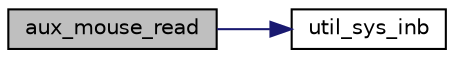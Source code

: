 digraph "aux_mouse_read"
{
 // LATEX_PDF_SIZE
  edge [fontname="Helvetica",fontsize="10",labelfontname="Helvetica",labelfontsize="10"];
  node [fontname="Helvetica",fontsize="10",shape=record];
  rankdir="LR";
  Node1 [label="aux_mouse_read",height=0.2,width=0.4,color="black", fillcolor="grey75", style="filled", fontcolor="black",tooltip="Reads a byte from a specified port related to mouse input."];
  Node1 -> Node2 [color="midnightblue",fontsize="10",style="solid",fontname="Helvetica"];
  Node2 [label="util_sys_inb",height=0.2,width=0.4,color="black", fillcolor="white", style="filled",URL="$utils_8c.html#a79a031a8611f5b2d6afa4158e92b0fb4",tooltip=" "];
}
